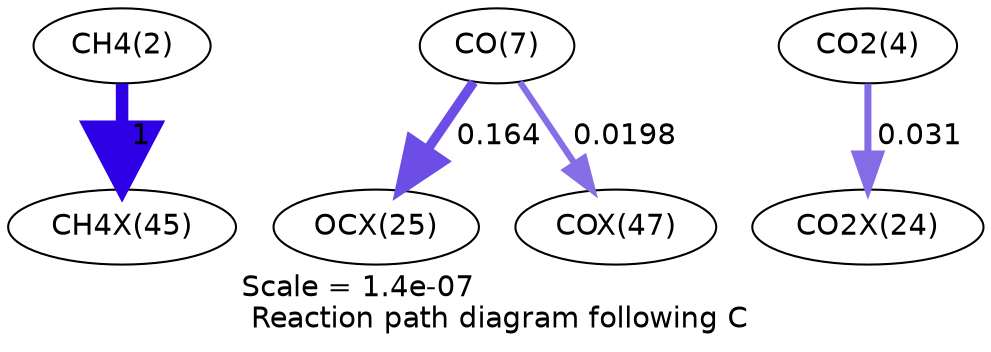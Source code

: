 digraph reaction_paths {
center=1;
s4 -> s32[fontname="Helvetica", style="setlinewidth(6)", arrowsize=3, color="0.7, 1.5, 0.9"
, label=" 1"];
s9 -> s28[fontname="Helvetica", style="setlinewidth(4.64)", arrowsize=2.32, color="0.7, 0.664, 0.9"
, label=" 0.164"];
s9 -> s34[fontname="Helvetica", style="setlinewidth(3.04)", arrowsize=1.52, color="0.7, 0.52, 0.9"
, label=" 0.0198"];
s6 -> s27[fontname="Helvetica", style="setlinewidth(3.38)", arrowsize=1.69, color="0.7, 0.531, 0.9"
, label=" 0.031"];
s4 [ fontname="Helvetica", label="CH4(2)"];
s6 [ fontname="Helvetica", label="CO2(4)"];
s9 [ fontname="Helvetica", label="CO(7)"];
s27 [ fontname="Helvetica", label="CO2X(24)"];
s28 [ fontname="Helvetica", label="OCX(25)"];
s32 [ fontname="Helvetica", label="CH4X(45)"];
s34 [ fontname="Helvetica", label="COX(47)"];
 label = "Scale = 1.4e-07\l Reaction path diagram following C";
 fontname = "Helvetica";
}
